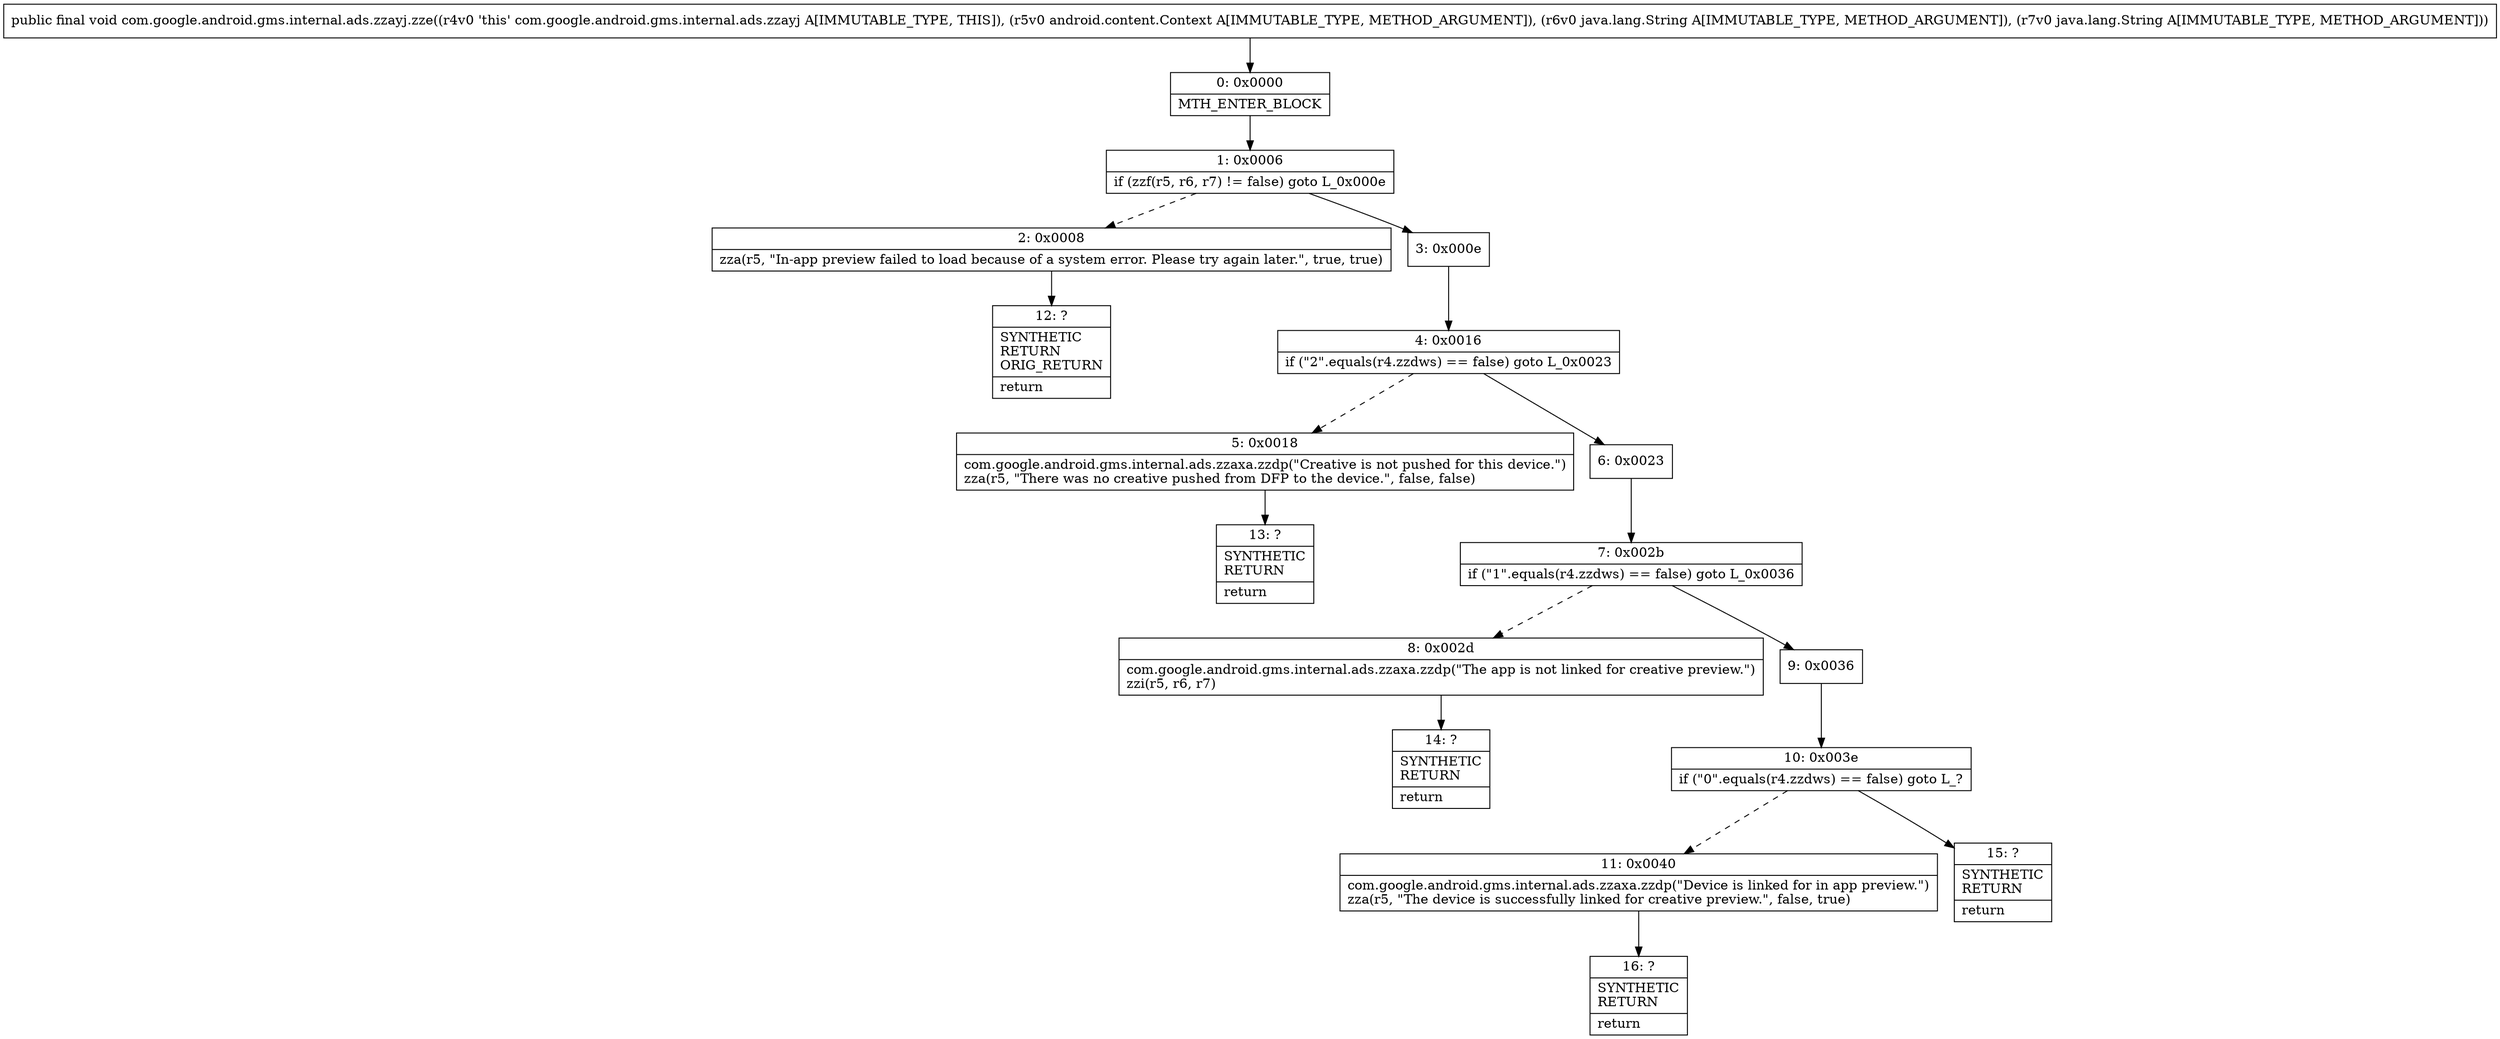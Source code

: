 digraph "CFG forcom.google.android.gms.internal.ads.zzayj.zze(Landroid\/content\/Context;Ljava\/lang\/String;Ljava\/lang\/String;)V" {
Node_0 [shape=record,label="{0\:\ 0x0000|MTH_ENTER_BLOCK\l}"];
Node_1 [shape=record,label="{1\:\ 0x0006|if (zzf(r5, r6, r7) != false) goto L_0x000e\l}"];
Node_2 [shape=record,label="{2\:\ 0x0008|zza(r5, \"In\-app preview failed to load because of a system error. Please try again later.\", true, true)\l}"];
Node_3 [shape=record,label="{3\:\ 0x000e}"];
Node_4 [shape=record,label="{4\:\ 0x0016|if (\"2\".equals(r4.zzdws) == false) goto L_0x0023\l}"];
Node_5 [shape=record,label="{5\:\ 0x0018|com.google.android.gms.internal.ads.zzaxa.zzdp(\"Creative is not pushed for this device.\")\lzza(r5, \"There was no creative pushed from DFP to the device.\", false, false)\l}"];
Node_6 [shape=record,label="{6\:\ 0x0023}"];
Node_7 [shape=record,label="{7\:\ 0x002b|if (\"1\".equals(r4.zzdws) == false) goto L_0x0036\l}"];
Node_8 [shape=record,label="{8\:\ 0x002d|com.google.android.gms.internal.ads.zzaxa.zzdp(\"The app is not linked for creative preview.\")\lzzi(r5, r6, r7)\l}"];
Node_9 [shape=record,label="{9\:\ 0x0036}"];
Node_10 [shape=record,label="{10\:\ 0x003e|if (\"0\".equals(r4.zzdws) == false) goto L_?\l}"];
Node_11 [shape=record,label="{11\:\ 0x0040|com.google.android.gms.internal.ads.zzaxa.zzdp(\"Device is linked for in app preview.\")\lzza(r5, \"The device is successfully linked for creative preview.\", false, true)\l}"];
Node_12 [shape=record,label="{12\:\ ?|SYNTHETIC\lRETURN\lORIG_RETURN\l|return\l}"];
Node_13 [shape=record,label="{13\:\ ?|SYNTHETIC\lRETURN\l|return\l}"];
Node_14 [shape=record,label="{14\:\ ?|SYNTHETIC\lRETURN\l|return\l}"];
Node_15 [shape=record,label="{15\:\ ?|SYNTHETIC\lRETURN\l|return\l}"];
Node_16 [shape=record,label="{16\:\ ?|SYNTHETIC\lRETURN\l|return\l}"];
MethodNode[shape=record,label="{public final void com.google.android.gms.internal.ads.zzayj.zze((r4v0 'this' com.google.android.gms.internal.ads.zzayj A[IMMUTABLE_TYPE, THIS]), (r5v0 android.content.Context A[IMMUTABLE_TYPE, METHOD_ARGUMENT]), (r6v0 java.lang.String A[IMMUTABLE_TYPE, METHOD_ARGUMENT]), (r7v0 java.lang.String A[IMMUTABLE_TYPE, METHOD_ARGUMENT])) }"];
MethodNode -> Node_0;
Node_0 -> Node_1;
Node_1 -> Node_2[style=dashed];
Node_1 -> Node_3;
Node_2 -> Node_12;
Node_3 -> Node_4;
Node_4 -> Node_5[style=dashed];
Node_4 -> Node_6;
Node_5 -> Node_13;
Node_6 -> Node_7;
Node_7 -> Node_8[style=dashed];
Node_7 -> Node_9;
Node_8 -> Node_14;
Node_9 -> Node_10;
Node_10 -> Node_11[style=dashed];
Node_10 -> Node_15;
Node_11 -> Node_16;
}

